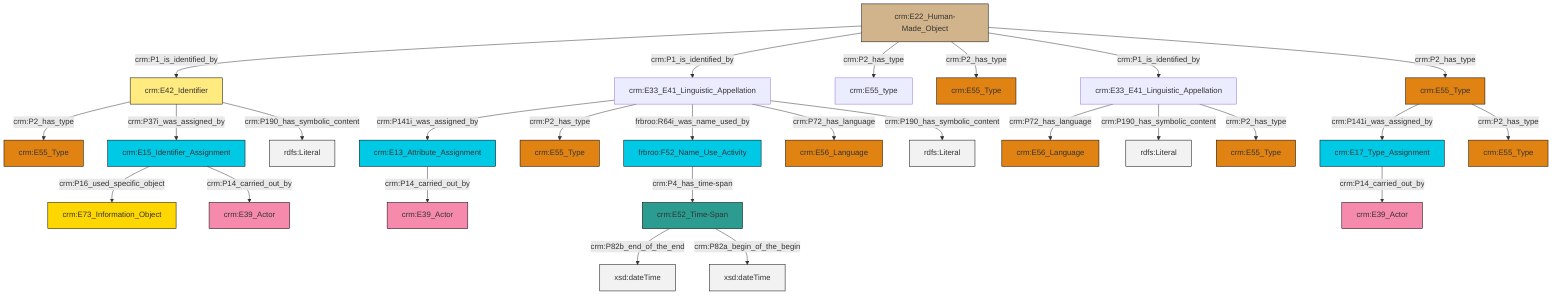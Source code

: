 graph TD
classDef Literal fill:#f2f2f2,stroke:#000000;
classDef CRM_Entity fill:#FFFFFF,stroke:#000000;
classDef Temporal_Entity fill:#00C9E6, stroke:#000000;
classDef Type fill:#E18312, stroke:#000000;
classDef Time-Span fill:#2C9C91, stroke:#000000;
classDef Appellation fill:#FFEB7F, stroke:#000000;
classDef Place fill:#008836, stroke:#000000;
classDef Persistent_Item fill:#B266B2, stroke:#000000;
classDef Conceptual_Object fill:#FFD700, stroke:#000000;
classDef Physical_Thing fill:#D2B48C, stroke:#000000;
classDef Actor fill:#f58aad, stroke:#000000;
classDef PC_Classes fill:#4ce600, stroke:#000000;
classDef Multi fill:#cccccc,stroke:#000000;

4["crm:E15_Identifier_Assignment"]:::Temporal_Entity -->|crm:P16_used_specific_object| 5["crm:E73_Information_Object"]:::Conceptual_Object
8["crm:E33_E41_Linguistic_Appellation"]:::Default -->|crm:P72_has_language| 9["crm:E56_Language"]:::Type
13["crm:E22_Human-Made_Object"]:::Physical_Thing -->|crm:P1_is_identified_by| 0["crm:E42_Identifier"]:::Appellation
14["crm:E55_Type"]:::Type -->|crm:P141i_was_assigned_by| 15["crm:E17_Type_Assignment"]:::Temporal_Entity
13["crm:E22_Human-Made_Object"]:::Physical_Thing -->|crm:P1_is_identified_by| 16["crm:E33_E41_Linguistic_Appellation"]:::Default
13["crm:E22_Human-Made_Object"]:::Physical_Thing -->|crm:P2_has_type| 20["crm:E55_type"]:::Default
23["crm:E52_Time-Span"]:::Time-Span -->|crm:P82b_end_of_the_end| 24[xsd:dateTime]:::Literal
13["crm:E22_Human-Made_Object"]:::Physical_Thing -->|crm:P2_has_type| 25["crm:E55_Type"]:::Type
16["crm:E33_E41_Linguistic_Appellation"]:::Default -->|crm:P141i_was_assigned_by| 26["crm:E13_Attribute_Assignment"]:::Temporal_Entity
16["crm:E33_E41_Linguistic_Appellation"]:::Default -->|crm:P2_has_type| 27["crm:E55_Type"]:::Type
13["crm:E22_Human-Made_Object"]:::Physical_Thing -->|crm:P1_is_identified_by| 8["crm:E33_E41_Linguistic_Appellation"]:::Default
8["crm:E33_E41_Linguistic_Appellation"]:::Default -->|crm:P190_has_symbolic_content| 29[rdfs:Literal]:::Literal
15["crm:E17_Type_Assignment"]:::Temporal_Entity -->|crm:P14_carried_out_by| 2["crm:E39_Actor"]:::Actor
8["crm:E33_E41_Linguistic_Appellation"]:::Default -->|crm:P2_has_type| 11["crm:E55_Type"]:::Type
26["crm:E13_Attribute_Assignment"]:::Temporal_Entity -->|crm:P14_carried_out_by| 31["crm:E39_Actor"]:::Actor
16["crm:E33_E41_Linguistic_Appellation"]:::Default -->|frbroo:R64i_was_name_used_by| 33["frbroo:F52_Name_Use_Activity"]:::Temporal_Entity
0["crm:E42_Identifier"]:::Appellation -->|crm:P2_has_type| 6["crm:E55_Type"]:::Type
13["crm:E22_Human-Made_Object"]:::Physical_Thing -->|crm:P2_has_type| 14["crm:E55_Type"]:::Type
0["crm:E42_Identifier"]:::Appellation -->|crm:P37i_was_assigned_by| 4["crm:E15_Identifier_Assignment"]:::Temporal_Entity
0["crm:E42_Identifier"]:::Appellation -->|crm:P190_has_symbolic_content| 37[rdfs:Literal]:::Literal
4["crm:E15_Identifier_Assignment"]:::Temporal_Entity -->|crm:P14_carried_out_by| 38["crm:E39_Actor"]:::Actor
14["crm:E55_Type"]:::Type -->|crm:P2_has_type| 17["crm:E55_Type"]:::Type
23["crm:E52_Time-Span"]:::Time-Span -->|crm:P82a_begin_of_the_begin| 39[xsd:dateTime]:::Literal
16["crm:E33_E41_Linguistic_Appellation"]:::Default -->|crm:P72_has_language| 41["crm:E56_Language"]:::Type
33["frbroo:F52_Name_Use_Activity"]:::Temporal_Entity -->|crm:P4_has_time-span| 23["crm:E52_Time-Span"]:::Time-Span
16["crm:E33_E41_Linguistic_Appellation"]:::Default -->|crm:P190_has_symbolic_content| 49[rdfs:Literal]:::Literal